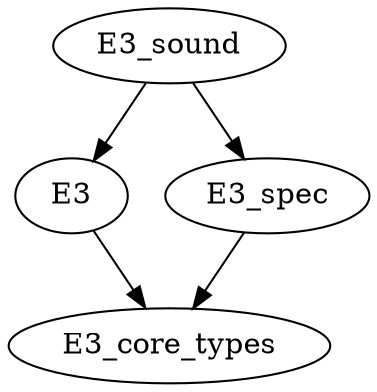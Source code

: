 digraph e3_formalization {

  E3_core_types;

  E3 -> E3_core_types;
  E3_spec -> E3_core_types;
 

  E3_sound -> E3_spec;
  E3_sound -> E3; 


}